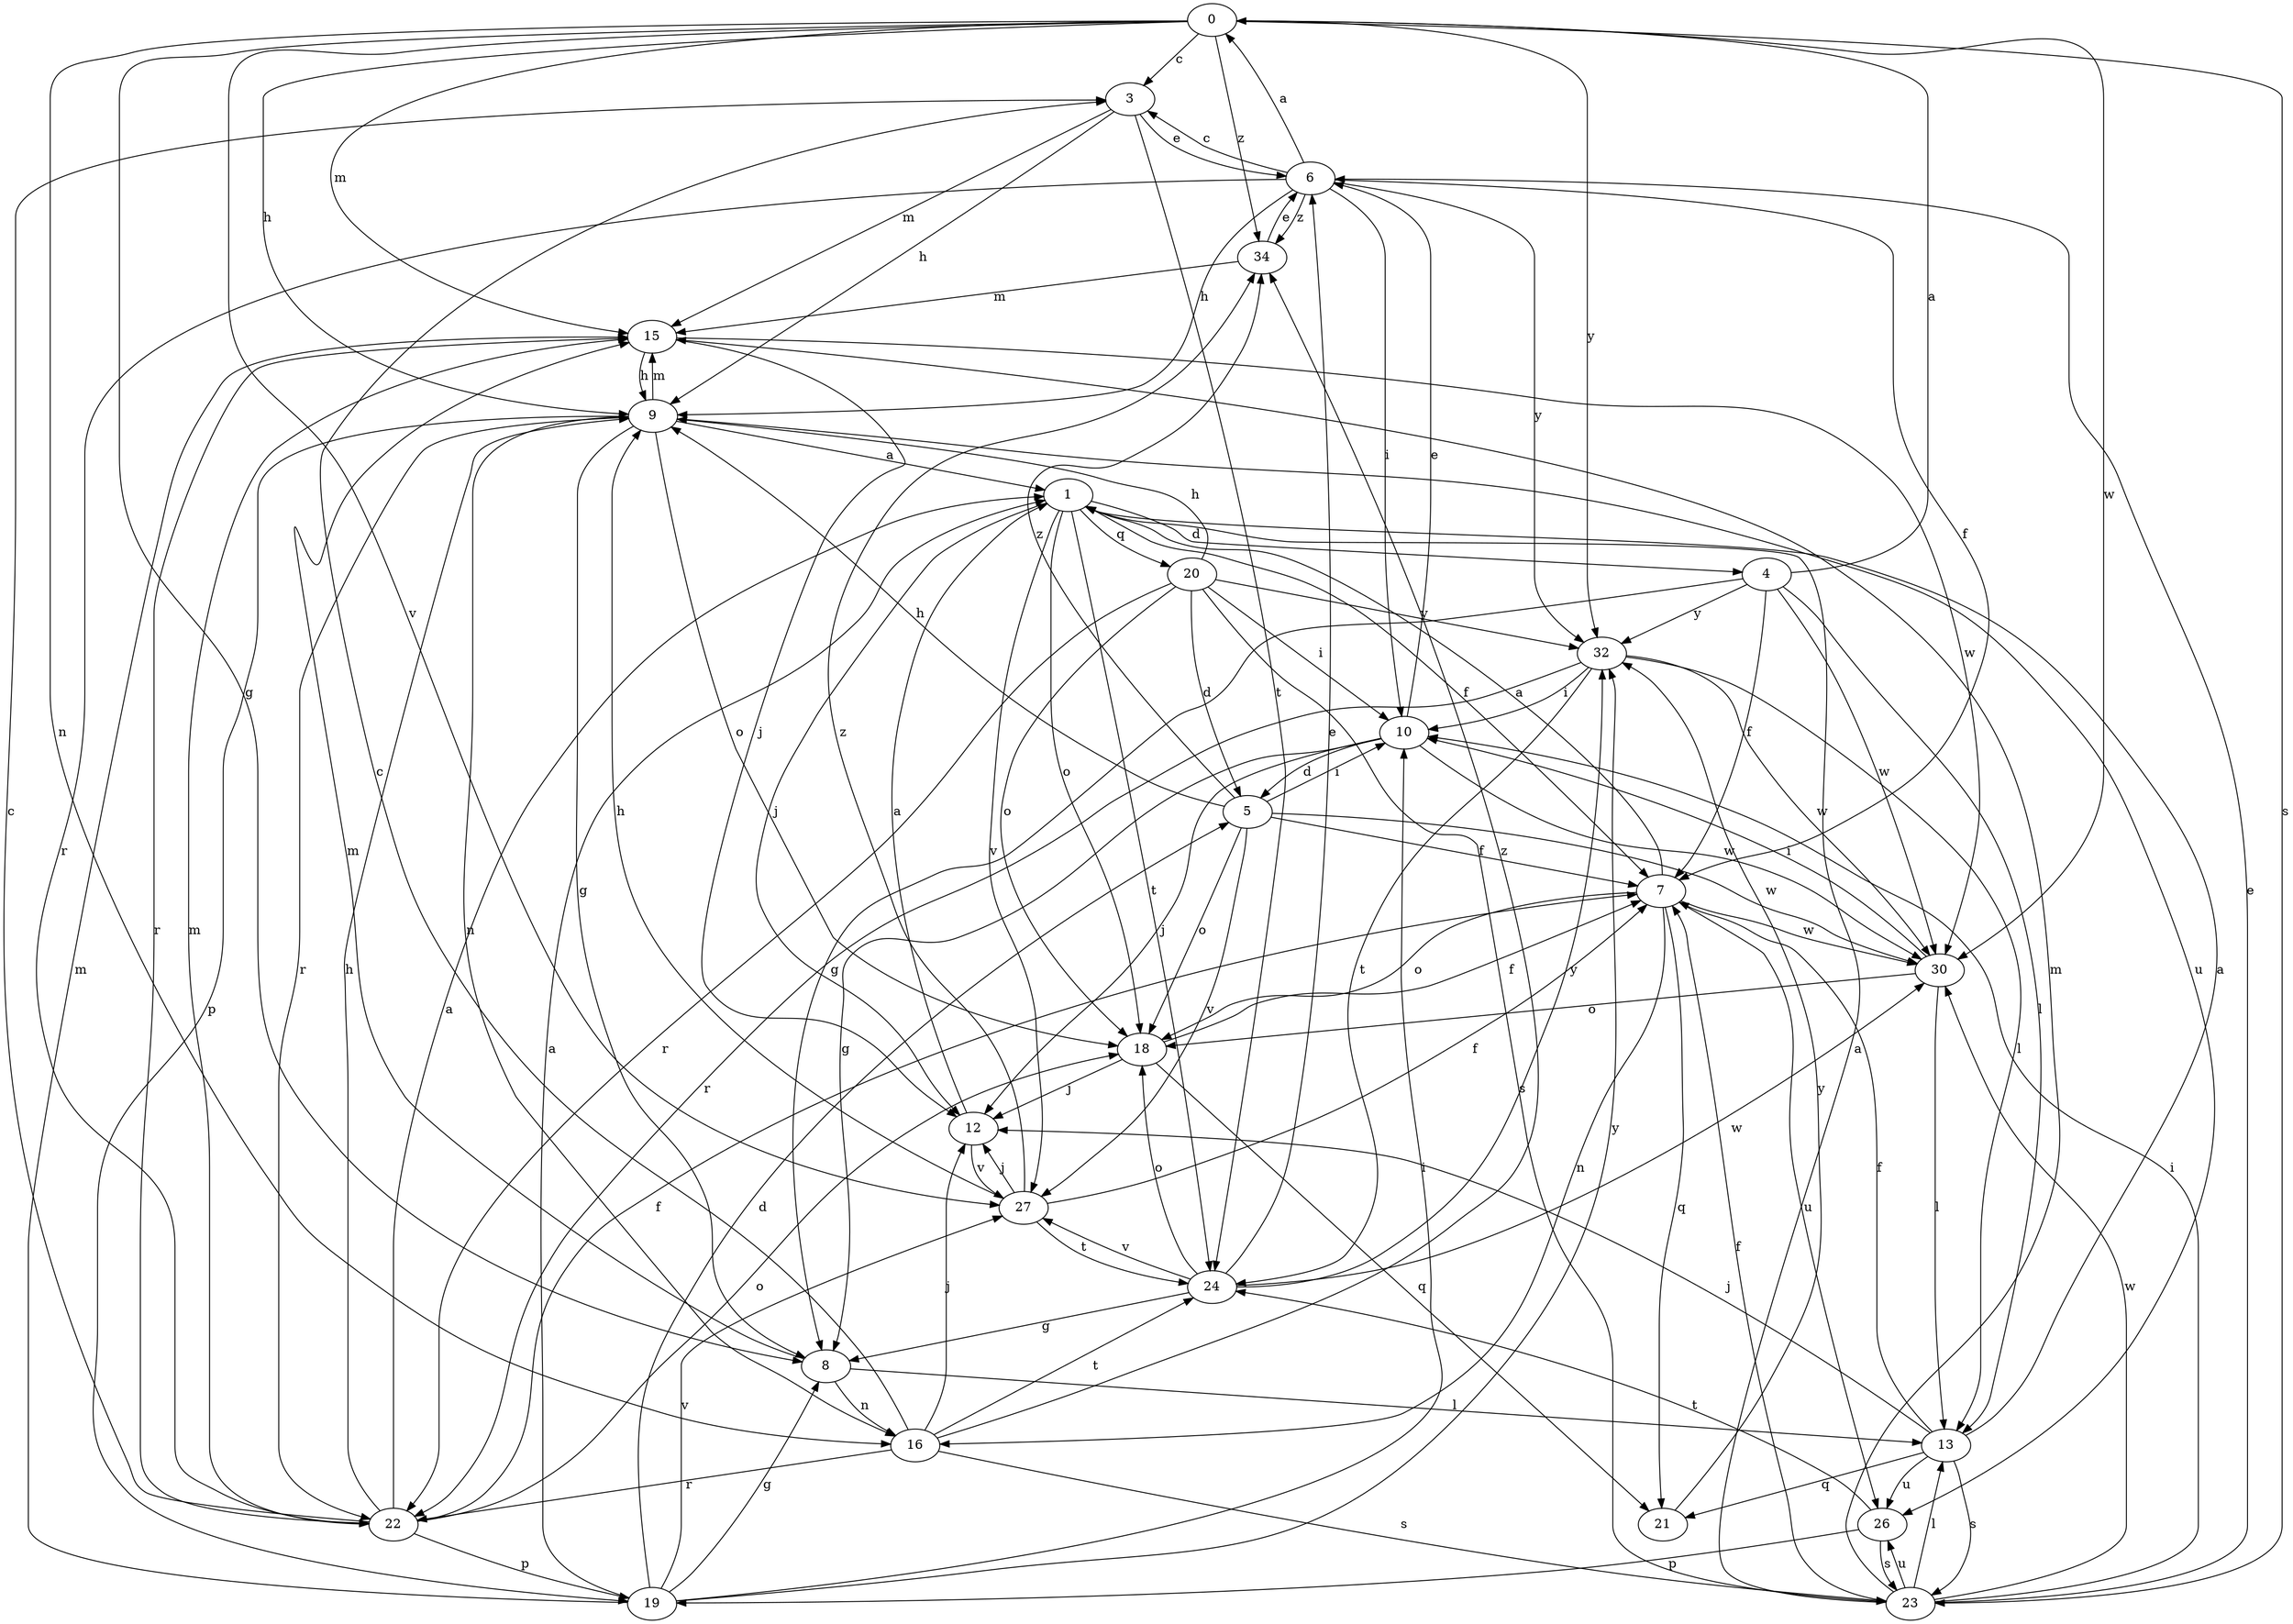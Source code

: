 strict digraph  {
0;
1;
3;
4;
5;
6;
7;
8;
9;
10;
12;
13;
15;
16;
18;
19;
20;
21;
22;
23;
24;
26;
27;
30;
32;
34;
0 -> 3  [label=c];
0 -> 8  [label=g];
0 -> 9  [label=h];
0 -> 15  [label=m];
0 -> 16  [label=n];
0 -> 23  [label=s];
0 -> 27  [label=v];
0 -> 30  [label=w];
0 -> 32  [label=y];
0 -> 34  [label=z];
1 -> 4  [label=d];
1 -> 7  [label=f];
1 -> 12  [label=j];
1 -> 18  [label=o];
1 -> 20  [label=q];
1 -> 24  [label=t];
1 -> 27  [label=v];
3 -> 6  [label=e];
3 -> 9  [label=h];
3 -> 15  [label=m];
3 -> 24  [label=t];
4 -> 0  [label=a];
4 -> 7  [label=f];
4 -> 8  [label=g];
4 -> 13  [label=l];
4 -> 30  [label=w];
4 -> 32  [label=y];
5 -> 7  [label=f];
5 -> 9  [label=h];
5 -> 10  [label=i];
5 -> 18  [label=o];
5 -> 27  [label=v];
5 -> 30  [label=w];
5 -> 34  [label=z];
6 -> 0  [label=a];
6 -> 3  [label=c];
6 -> 7  [label=f];
6 -> 9  [label=h];
6 -> 10  [label=i];
6 -> 22  [label=r];
6 -> 32  [label=y];
6 -> 34  [label=z];
7 -> 1  [label=a];
7 -> 16  [label=n];
7 -> 18  [label=o];
7 -> 21  [label=q];
7 -> 26  [label=u];
7 -> 30  [label=w];
8 -> 13  [label=l];
8 -> 15  [label=m];
8 -> 16  [label=n];
9 -> 1  [label=a];
9 -> 8  [label=g];
9 -> 15  [label=m];
9 -> 16  [label=n];
9 -> 18  [label=o];
9 -> 19  [label=p];
9 -> 22  [label=r];
9 -> 26  [label=u];
10 -> 5  [label=d];
10 -> 6  [label=e];
10 -> 8  [label=g];
10 -> 12  [label=j];
10 -> 30  [label=w];
12 -> 1  [label=a];
12 -> 27  [label=v];
13 -> 1  [label=a];
13 -> 7  [label=f];
13 -> 12  [label=j];
13 -> 21  [label=q];
13 -> 23  [label=s];
13 -> 26  [label=u];
15 -> 9  [label=h];
15 -> 12  [label=j];
15 -> 22  [label=r];
15 -> 30  [label=w];
16 -> 3  [label=c];
16 -> 12  [label=j];
16 -> 22  [label=r];
16 -> 23  [label=s];
16 -> 24  [label=t];
16 -> 34  [label=z];
18 -> 7  [label=f];
18 -> 12  [label=j];
18 -> 21  [label=q];
19 -> 1  [label=a];
19 -> 5  [label=d];
19 -> 8  [label=g];
19 -> 10  [label=i];
19 -> 15  [label=m];
19 -> 27  [label=v];
19 -> 32  [label=y];
20 -> 5  [label=d];
20 -> 9  [label=h];
20 -> 10  [label=i];
20 -> 18  [label=o];
20 -> 22  [label=r];
20 -> 23  [label=s];
20 -> 32  [label=y];
21 -> 32  [label=y];
22 -> 1  [label=a];
22 -> 3  [label=c];
22 -> 7  [label=f];
22 -> 9  [label=h];
22 -> 15  [label=m];
22 -> 18  [label=o];
22 -> 19  [label=p];
23 -> 1  [label=a];
23 -> 6  [label=e];
23 -> 7  [label=f];
23 -> 10  [label=i];
23 -> 13  [label=l];
23 -> 15  [label=m];
23 -> 26  [label=u];
23 -> 30  [label=w];
24 -> 6  [label=e];
24 -> 8  [label=g];
24 -> 18  [label=o];
24 -> 27  [label=v];
24 -> 30  [label=w];
24 -> 32  [label=y];
26 -> 19  [label=p];
26 -> 23  [label=s];
26 -> 24  [label=t];
27 -> 7  [label=f];
27 -> 9  [label=h];
27 -> 12  [label=j];
27 -> 24  [label=t];
27 -> 34  [label=z];
30 -> 10  [label=i];
30 -> 13  [label=l];
30 -> 18  [label=o];
32 -> 10  [label=i];
32 -> 13  [label=l];
32 -> 22  [label=r];
32 -> 24  [label=t];
32 -> 30  [label=w];
34 -> 6  [label=e];
34 -> 15  [label=m];
}
